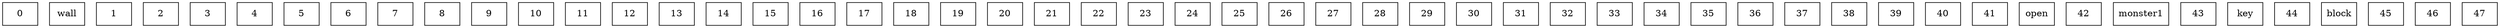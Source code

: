 graph room {
 node [shape="box"]; 0wall [pos="1,1!"]; 1wall [pos="2,1!"]; 2wall [pos="3,1!"]; 3wall [pos="4,1!"]; 4wall [pos="5,1!"]; 5wall [pos="6,1!"]; 6wall [pos="7,1!"]; 7wall [pos="8,1!"]; 8wall [pos="9,1!"]; 9wall [pos="10,1!"]; 10wall [pos="11,1!"]; 11wall [pos="12,1!"]; 12wall [pos="13,1!"]; 13wall [pos="14,1!"]; 14wall [pos="1,2!"]; 15wall [pos="14,2!"]; 16wall [pos="1,3!"]; 17wall [pos="14,3!"]; 18wall [pos="1,4!"]; 19wall [pos="14,4!"]; 20wall [pos="14,5!"]; 21wall [pos="1,6!"]; 22wall [pos="14,6!"]; 23wall [pos="1,7!"]; 24wall [pos="14,7!"]; 25wall [pos="1,8!"]; 26wall [pos="14,8!"]; 27wall [pos="1,9!"]; 28wall [pos="2,9!"]; 29wall [pos="3,9!"]; 30wall [pos="4,9!"]; 31wall [pos="5,9!"]; 32wall [pos="6,9!"]; 33wall [pos="7,9!"]; 34wall [pos="8,9!"]; 35wall [pos="9,9!"]; 36wall [pos="10,9!"]; 37wall [pos="11,9!"]; 38wall [pos="12,9!"]; 39wall [pos="13,9!"]; 40wall [pos="14,9!"]; 41open [pos="1,5!"]; 42monster1 [pos="2,4!"]; 43key [pos="4,5!"]; 44block [pos="6,4!"]; 45block [pos="9,4!"]; 46block [pos="6,6!"]; 47block [pos="9,6!"]; }